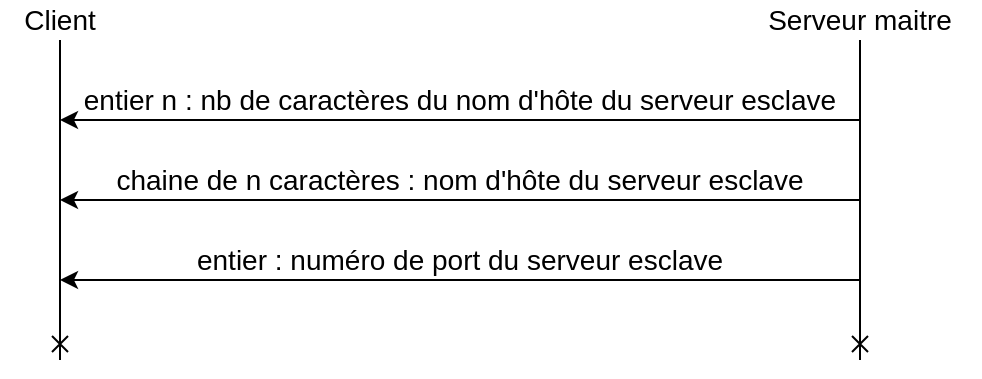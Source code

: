 <mxfile version="17.4.0" type="github">
  <diagram id="kDqgaDnyJg1N7sdAMujT" name="Page-1">
    <mxGraphModel dx="1102" dy="606" grid="1" gridSize="10" guides="1" tooltips="1" connect="1" arrows="1" fold="1" page="1" pageScale="1" pageWidth="827" pageHeight="1169" math="0" shadow="0">
      <root>
        <mxCell id="0" />
        <mxCell id="1" parent="0" />
        <mxCell id="-ZzgaIiHg7fhx1HZzrY5-1" value="" style="endArrow=none;html=1;rounded=0;startArrow=cross;startFill=0;endFill=0;" edge="1" parent="1">
          <mxGeometry width="50" height="50" relative="1" as="geometry">
            <mxPoint x="160" y="200" as="sourcePoint" />
            <mxPoint x="160" y="40" as="targetPoint" />
          </mxGeometry>
        </mxCell>
        <mxCell id="-ZzgaIiHg7fhx1HZzrY5-2" value="" style="endArrow=none;html=1;rounded=0;endFill=0;startArrow=cross;startFill=0;" edge="1" parent="1">
          <mxGeometry width="50" height="50" relative="1" as="geometry">
            <mxPoint x="560" y="200" as="sourcePoint" />
            <mxPoint x="560" y="40" as="targetPoint" />
          </mxGeometry>
        </mxCell>
        <mxCell id="-ZzgaIiHg7fhx1HZzrY5-3" value="&lt;font style=&quot;font-size: 14px&quot;&gt;Client&lt;/font&gt;" style="text;html=1;strokeColor=none;fillColor=none;align=center;verticalAlign=middle;whiteSpace=wrap;rounded=0;" vertex="1" parent="1">
          <mxGeometry x="130" y="20" width="60" height="20" as="geometry" />
        </mxCell>
        <mxCell id="-ZzgaIiHg7fhx1HZzrY5-4" value="&lt;font style=&quot;font-size: 14px&quot;&gt;Serveur maitre&lt;br&gt;&lt;/font&gt;" style="text;html=1;strokeColor=none;fillColor=none;align=center;verticalAlign=middle;whiteSpace=wrap;rounded=0;" vertex="1" parent="1">
          <mxGeometry x="500" y="20" width="120" height="20" as="geometry" />
        </mxCell>
        <mxCell id="-ZzgaIiHg7fhx1HZzrY5-7" value="" style="endArrow=none;html=1;rounded=0;fontSize=14;startArrow=classic;startFill=1;endFill=0;" edge="1" parent="1">
          <mxGeometry width="50" height="50" relative="1" as="geometry">
            <mxPoint x="160" y="80" as="sourcePoint" />
            <mxPoint x="560" y="80" as="targetPoint" />
          </mxGeometry>
        </mxCell>
        <mxCell id="-ZzgaIiHg7fhx1HZzrY5-8" value="entier n : nb de caractères du nom d&#39;hôte du serveur esclave" style="text;html=1;strokeColor=none;fillColor=none;align=center;verticalAlign=middle;whiteSpace=wrap;rounded=0;fontSize=14;" vertex="1" parent="1">
          <mxGeometry x="160" y="60" width="400" height="20" as="geometry" />
        </mxCell>
        <mxCell id="-ZzgaIiHg7fhx1HZzrY5-9" value="" style="endArrow=classic;html=1;rounded=0;fontSize=14;" edge="1" parent="1">
          <mxGeometry width="50" height="50" relative="1" as="geometry">
            <mxPoint x="560" y="120" as="sourcePoint" />
            <mxPoint x="160" y="120" as="targetPoint" />
          </mxGeometry>
        </mxCell>
        <mxCell id="-ZzgaIiHg7fhx1HZzrY5-10" value="chaine de n caractères : nom d&#39;hôte du serveur esclave" style="text;html=1;strokeColor=none;fillColor=none;align=center;verticalAlign=middle;whiteSpace=wrap;rounded=0;fontSize=14;" vertex="1" parent="1">
          <mxGeometry x="160" y="100" width="400" height="20" as="geometry" />
        </mxCell>
        <mxCell id="-ZzgaIiHg7fhx1HZzrY5-11" value="" style="endArrow=classic;html=1;rounded=0;fontSize=14;" edge="1" parent="1">
          <mxGeometry width="50" height="50" relative="1" as="geometry">
            <mxPoint x="560" y="160" as="sourcePoint" />
            <mxPoint x="160" y="160" as="targetPoint" />
          </mxGeometry>
        </mxCell>
        <mxCell id="-ZzgaIiHg7fhx1HZzrY5-12" value="entier : numéro de port du serveur esclave" style="text;html=1;strokeColor=none;fillColor=none;align=center;verticalAlign=middle;whiteSpace=wrap;rounded=0;fontSize=14;" vertex="1" parent="1">
          <mxGeometry x="160" y="140" width="400" height="20" as="geometry" />
        </mxCell>
      </root>
    </mxGraphModel>
  </diagram>
</mxfile>

